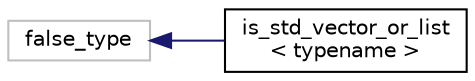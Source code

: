 digraph "Graphical Class Hierarchy"
{
  edge [fontname="Helvetica",fontsize="10",labelfontname="Helvetica",labelfontsize="10"];
  node [fontname="Helvetica",fontsize="10",shape=record];
  rankdir="LR";
  Node1 [label="false_type",height=0.2,width=0.4,color="grey75", fillcolor="white", style="filled"];
  Node1 -> Node2 [dir="back",color="midnightblue",fontsize="10",style="solid",fontname="Helvetica"];
  Node2 [label="is_std_vector_or_list\l\< typename \>",height=0.2,width=0.4,color="black", fillcolor="white", style="filled",URL="$structis__std__vector__or__list.html",tooltip="Helper struct. Determines whether T is std::vector or std::list. "];
}

